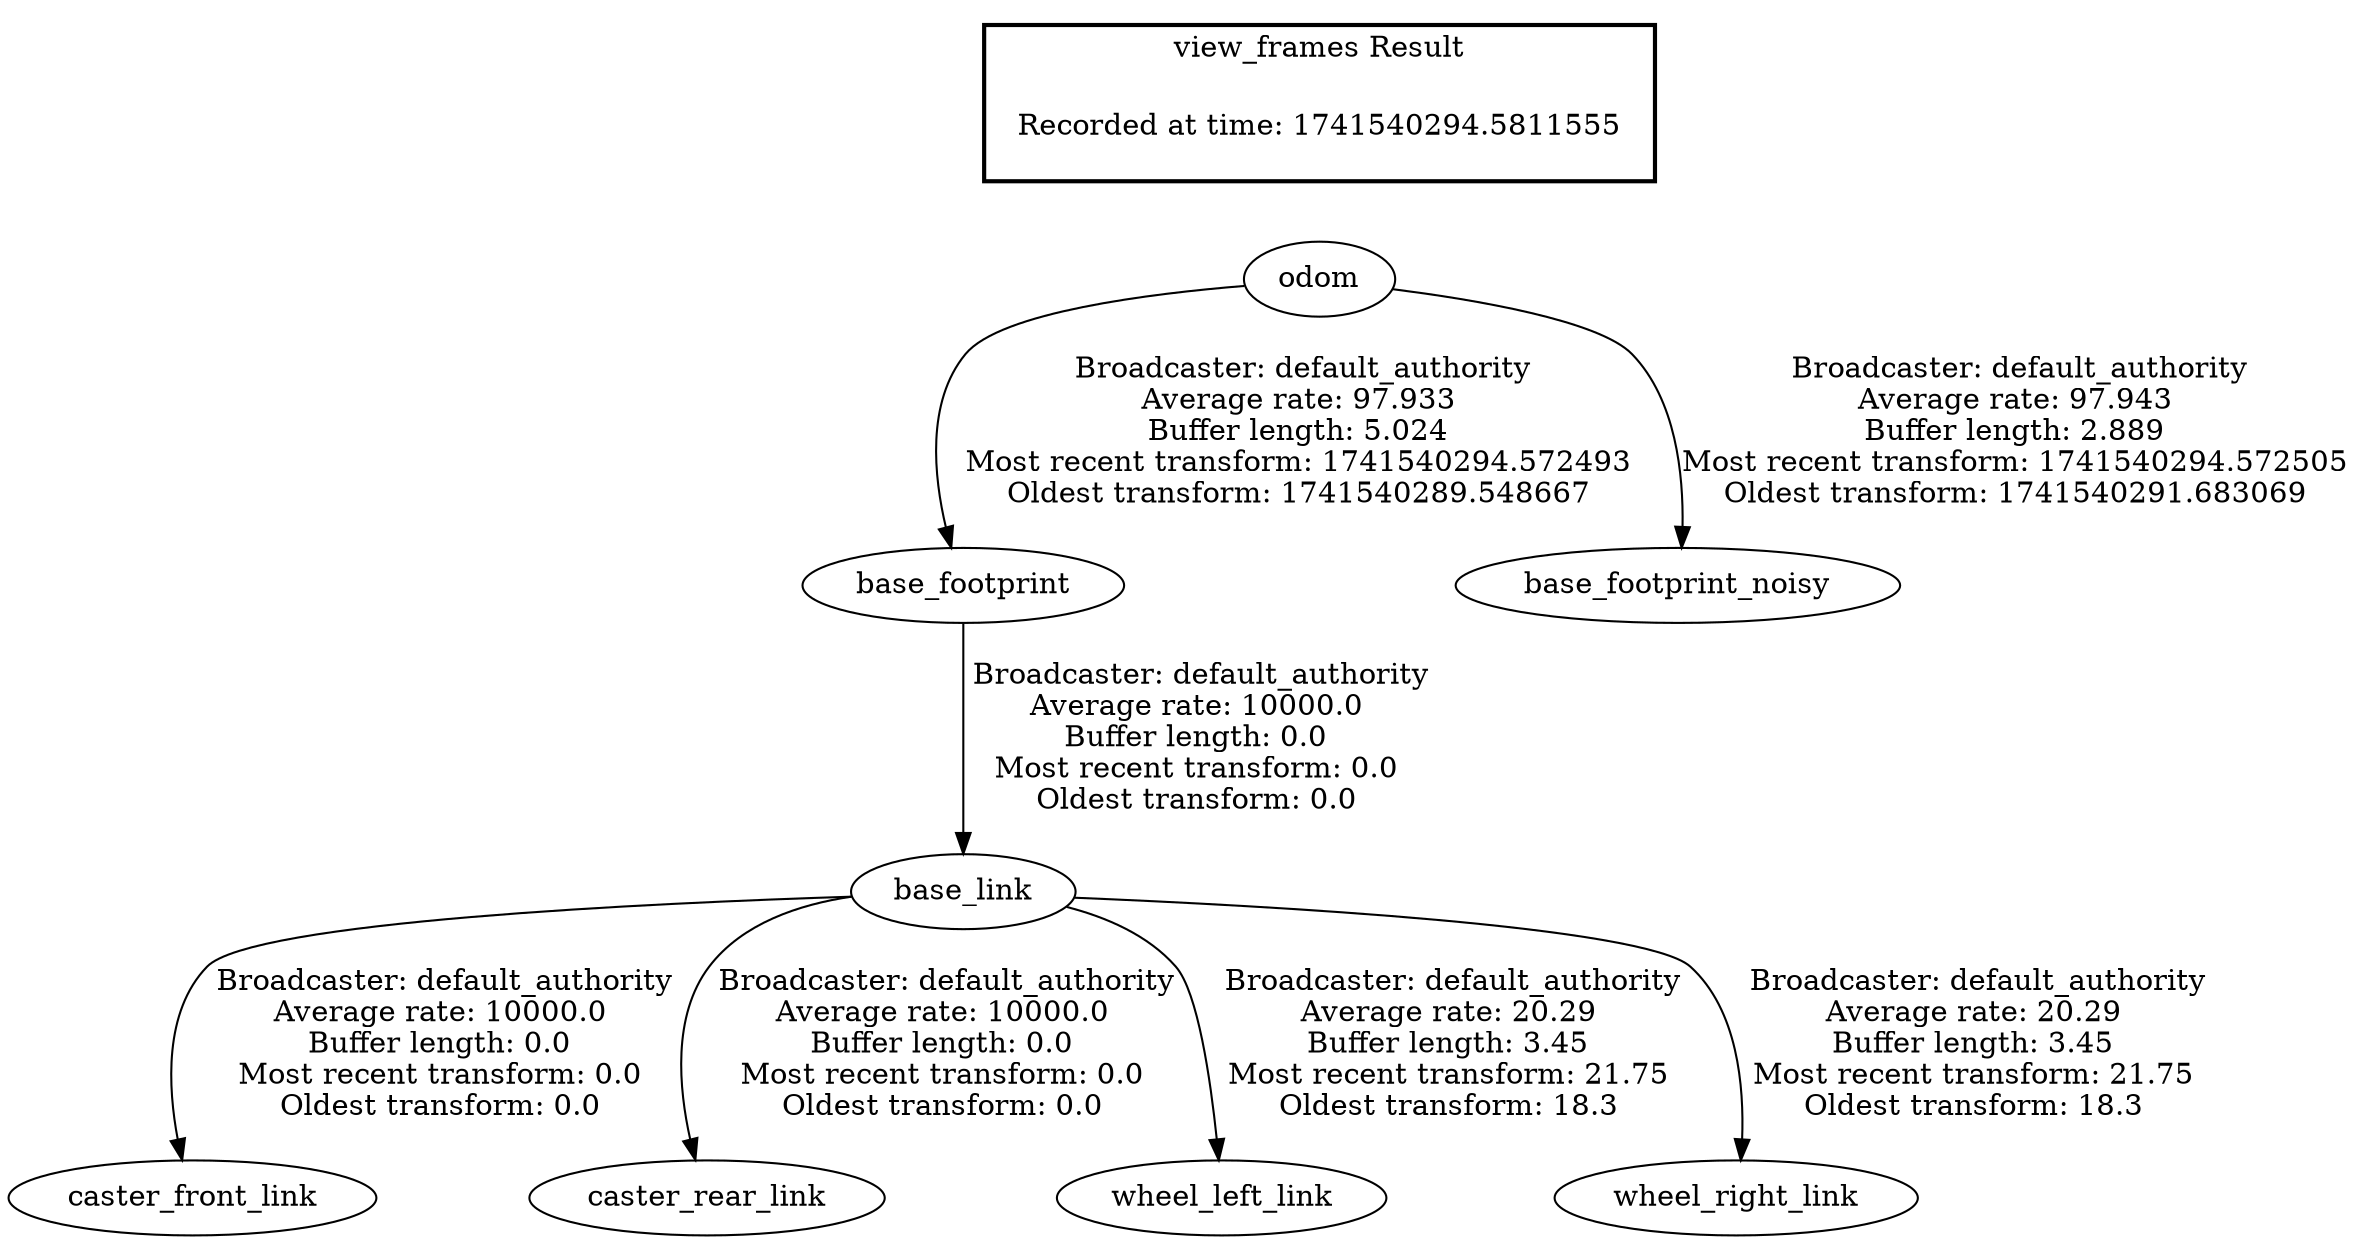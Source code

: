 digraph G {
"odom" -> "base_footprint"[label=" Broadcaster: default_authority\nAverage rate: 97.933\nBuffer length: 5.024\nMost recent transform: 1741540294.572493\nOldest transform: 1741540289.548667\n"];
"base_footprint" -> "base_link"[label=" Broadcaster: default_authority\nAverage rate: 10000.0\nBuffer length: 0.0\nMost recent transform: 0.0\nOldest transform: 0.0\n"];
"base_link" -> "caster_front_link"[label=" Broadcaster: default_authority\nAverage rate: 10000.0\nBuffer length: 0.0\nMost recent transform: 0.0\nOldest transform: 0.0\n"];
"base_link" -> "caster_rear_link"[label=" Broadcaster: default_authority\nAverage rate: 10000.0\nBuffer length: 0.0\nMost recent transform: 0.0\nOldest transform: 0.0\n"];
"odom" -> "base_footprint_noisy"[label=" Broadcaster: default_authority\nAverage rate: 97.943\nBuffer length: 2.889\nMost recent transform: 1741540294.572505\nOldest transform: 1741540291.683069\n"];
"base_link" -> "wheel_left_link"[label=" Broadcaster: default_authority\nAverage rate: 20.29\nBuffer length: 3.45\nMost recent transform: 21.75\nOldest transform: 18.3\n"];
"base_link" -> "wheel_right_link"[label=" Broadcaster: default_authority\nAverage rate: 20.29\nBuffer length: 3.45\nMost recent transform: 21.75\nOldest transform: 18.3\n"];
edge [style=invis];
 subgraph cluster_legend { style=bold; color=black; label ="view_frames Result";
"Recorded at time: 1741540294.5811555"[ shape=plaintext ] ;
}->"odom";
}